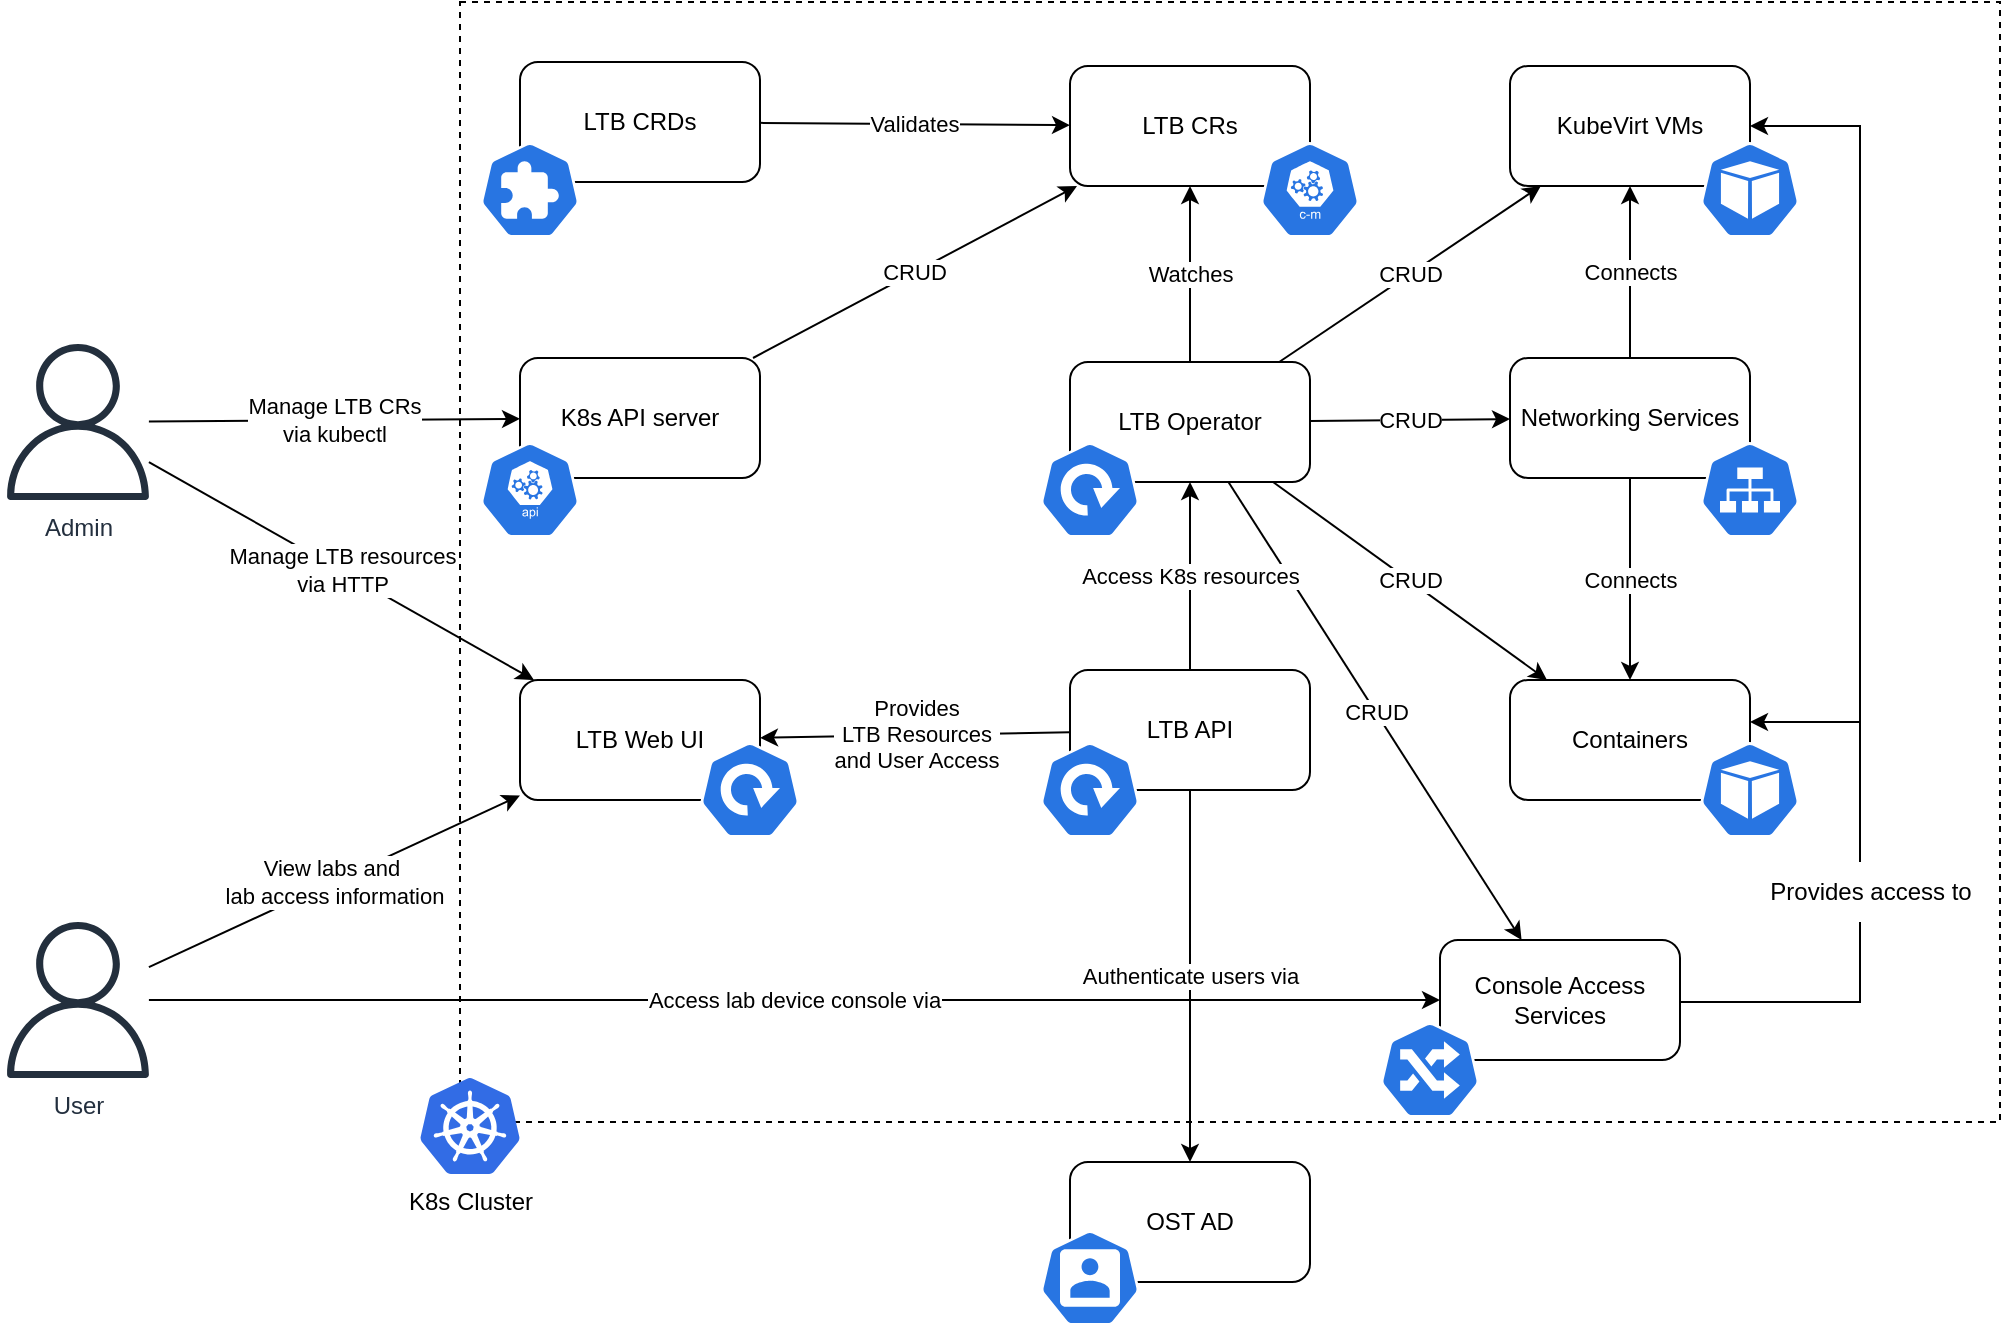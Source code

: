 <mxfile version="20.8.16" type="device"><diagram name="Overview" id="p_AVazn4bGqlAxzyQjqI"><mxGraphModel dx="1364" dy="983" grid="1" gridSize="10" guides="1" tooltips="1" connect="1" arrows="1" fold="1" page="1" pageScale="1" pageWidth="1169" pageHeight="827" math="0" shadow="0"><root><mxCell id="0"/><mxCell id="1" parent="0"/><mxCell id="beF6FAr4Yl2p9bSxsSvF-69" value="" style="rounded=0;whiteSpace=wrap;html=1;dashed=1;fillColor=none;connectable=0;allowArrows=0;container=1;collapsible=0;recursiveResize=0;dropTarget=0;" parent="1" vertex="1"><mxGeometry x="280" y="50" width="770" height="560" as="geometry"/></mxCell><mxCell id="beF6FAr4Yl2p9bSxsSvF-19" value="Manage LTB CRs&lt;br&gt;via kubectl" style="rounded=0;orthogonalLoop=1;jettySize=auto;html=1;" parent="1" source="beF6FAr4Yl2p9bSxsSvF-3" target="beF6FAr4Yl2p9bSxsSvF-14" edge="1"><mxGeometry relative="1" as="geometry"/></mxCell><mxCell id="beF6FAr4Yl2p9bSxsSvF-20" value="Manage LTB resources&lt;br&gt;via HTTP" style="rounded=0;orthogonalLoop=1;jettySize=auto;html=1;" parent="1" source="beF6FAr4Yl2p9bSxsSvF-3" target="beF6FAr4Yl2p9bSxsSvF-17" edge="1"><mxGeometry relative="1" as="geometry"/></mxCell><mxCell id="beF6FAr4Yl2p9bSxsSvF-3" value="Admin" style="sketch=0;outlineConnect=0;fontColor=#232F3E;gradientColor=none;fillColor=#232F3D;strokeColor=none;dashed=0;verticalLabelPosition=bottom;verticalAlign=top;align=center;html=1;fontSize=12;fontStyle=0;aspect=fixed;pointerEvents=1;shape=mxgraph.aws4.user;" parent="1" vertex="1"><mxGeometry x="50" y="221" width="78" height="78" as="geometry"/></mxCell><mxCell id="beF6FAr4Yl2p9bSxsSvF-18" value="View labs and&amp;nbsp;&lt;br&gt;lab access information" style="rounded=0;orthogonalLoop=1;jettySize=auto;html=1;" parent="1" source="beF6FAr4Yl2p9bSxsSvF-4" target="beF6FAr4Yl2p9bSxsSvF-17" edge="1"><mxGeometry relative="1" as="geometry"/></mxCell><mxCell id="beF6FAr4Yl2p9bSxsSvF-44" value="Access lab device console via" style="edgeStyle=orthogonalEdgeStyle;rounded=0;orthogonalLoop=1;jettySize=auto;html=1;" parent="1" source="beF6FAr4Yl2p9bSxsSvF-4" target="beF6FAr4Yl2p9bSxsSvF-34" edge="1"><mxGeometry relative="1" as="geometry"/></mxCell><mxCell id="beF6FAr4Yl2p9bSxsSvF-4" value="User" style="sketch=0;outlineConnect=0;fontColor=#232F3E;gradientColor=none;fillColor=#232F3D;strokeColor=none;dashed=0;verticalLabelPosition=bottom;verticalAlign=top;align=center;html=1;fontSize=12;fontStyle=0;aspect=fixed;pointerEvents=1;shape=mxgraph.aws4.user;" parent="1" vertex="1"><mxGeometry x="50" y="510" width="78" height="78" as="geometry"/></mxCell><mxCell id="beF6FAr4Yl2p9bSxsSvF-12" value="LTB CRs" style="rounded=1;whiteSpace=wrap;html=1;fillColor=default;" parent="1" vertex="1"><mxGeometry x="585" y="82" width="120" height="60" as="geometry"/></mxCell><mxCell id="beF6FAr4Yl2p9bSxsSvF-29" value="Validates" style="edgeStyle=none;rounded=0;orthogonalLoop=1;jettySize=auto;html=1;" parent="1" source="beF6FAr4Yl2p9bSxsSvF-13" target="beF6FAr4Yl2p9bSxsSvF-12" edge="1"><mxGeometry relative="1" as="geometry"/></mxCell><mxCell id="beF6FAr4Yl2p9bSxsSvF-13" value="LTB CRDs" style="rounded=1;whiteSpace=wrap;html=1;fillColor=default;" parent="1" vertex="1"><mxGeometry x="310" y="80" width="120" height="60" as="geometry"/></mxCell><mxCell id="beF6FAr4Yl2p9bSxsSvF-30" value="CRUD" style="edgeStyle=none;rounded=0;orthogonalLoop=1;jettySize=auto;html=1;" parent="1" source="beF6FAr4Yl2p9bSxsSvF-14" target="beF6FAr4Yl2p9bSxsSvF-12" edge="1"><mxGeometry relative="1" as="geometry"/></mxCell><mxCell id="beF6FAr4Yl2p9bSxsSvF-14" value="K8s API server" style="rounded=1;whiteSpace=wrap;html=1;fillColor=default;" parent="1" vertex="1"><mxGeometry x="310" y="228" width="120" height="60" as="geometry"/></mxCell><mxCell id="beF6FAr4Yl2p9bSxsSvF-31" value="Watches" style="edgeStyle=none;rounded=0;orthogonalLoop=1;jettySize=auto;html=1;" parent="1" source="beF6FAr4Yl2p9bSxsSvF-15" target="beF6FAr4Yl2p9bSxsSvF-12" edge="1"><mxGeometry relative="1" as="geometry"/></mxCell><mxCell id="beF6FAr4Yl2p9bSxsSvF-35" value="CRUD" style="edgeStyle=none;rounded=0;orthogonalLoop=1;jettySize=auto;html=1;" parent="1" source="beF6FAr4Yl2p9bSxsSvF-15" target="beF6FAr4Yl2p9bSxsSvF-33" edge="1"><mxGeometry relative="1" as="geometry"/></mxCell><mxCell id="beF6FAr4Yl2p9bSxsSvF-36" value="CRUD" style="edgeStyle=none;rounded=0;orthogonalLoop=1;jettySize=auto;html=1;" parent="1" source="beF6FAr4Yl2p9bSxsSvF-15" target="beF6FAr4Yl2p9bSxsSvF-32" edge="1"><mxGeometry relative="1" as="geometry"/></mxCell><mxCell id="beF6FAr4Yl2p9bSxsSvF-37" value="CRUD" style="edgeStyle=none;rounded=0;orthogonalLoop=1;jettySize=auto;html=1;" parent="1" source="beF6FAr4Yl2p9bSxsSvF-15" target="beF6FAr4Yl2p9bSxsSvF-34" edge="1"><mxGeometry relative="1" as="geometry"/></mxCell><mxCell id="beF6FAr4Yl2p9bSxsSvF-49" value="CRUD" style="rounded=0;orthogonalLoop=1;jettySize=auto;html=1;" parent="1" source="beF6FAr4Yl2p9bSxsSvF-15" target="beF6FAr4Yl2p9bSxsSvF-48" edge="1"><mxGeometry relative="1" as="geometry"/></mxCell><mxCell id="beF6FAr4Yl2p9bSxsSvF-15" value="LTB Operator" style="rounded=1;whiteSpace=wrap;html=1;fillColor=default;" parent="1" vertex="1"><mxGeometry x="585" y="230" width="120" height="60" as="geometry"/></mxCell><mxCell id="beF6FAr4Yl2p9bSxsSvF-39" value="Provides&lt;br&gt;LTB Resources&lt;br&gt;and User Access" style="edgeStyle=none;rounded=0;orthogonalLoop=1;jettySize=auto;html=1;" parent="1" source="beF6FAr4Yl2p9bSxsSvF-16" target="beF6FAr4Yl2p9bSxsSvF-17" edge="1"><mxGeometry relative="1" as="geometry"/></mxCell><mxCell id="beF6FAr4Yl2p9bSxsSvF-40" value="Access K8s resources" style="edgeStyle=none;rounded=0;orthogonalLoop=1;jettySize=auto;html=1;" parent="1" source="beF6FAr4Yl2p9bSxsSvF-16" target="beF6FAr4Yl2p9bSxsSvF-15" edge="1"><mxGeometry relative="1" as="geometry"/></mxCell><mxCell id="p78Au-ACPbnBkmHJaqhE-2" value="Authenticate users via" style="edgeStyle=orthogonalEdgeStyle;rounded=0;orthogonalLoop=1;jettySize=auto;html=1;" edge="1" parent="1" source="beF6FAr4Yl2p9bSxsSvF-16" target="p78Au-ACPbnBkmHJaqhE-1"><mxGeometry relative="1" as="geometry"/></mxCell><mxCell id="beF6FAr4Yl2p9bSxsSvF-16" value="LTB API" style="rounded=1;whiteSpace=wrap;html=1;fillColor=default;" parent="1" vertex="1"><mxGeometry x="585" y="384" width="120" height="60" as="geometry"/></mxCell><mxCell id="beF6FAr4Yl2p9bSxsSvF-17" value="LTB Web UI" style="rounded=1;whiteSpace=wrap;html=1;fillColor=default;" parent="1" vertex="1"><mxGeometry x="310" y="389" width="120" height="60" as="geometry"/></mxCell><mxCell id="beF6FAr4Yl2p9bSxsSvF-32" value="KubeVirt VMs" style="rounded=1;whiteSpace=wrap;html=1;fillColor=default;" parent="1" vertex="1"><mxGeometry x="805" y="82" width="120" height="60" as="geometry"/></mxCell><mxCell id="beF6FAr4Yl2p9bSxsSvF-33" value="Containers" style="rounded=1;whiteSpace=wrap;html=1;fillColor=default;" parent="1" vertex="1"><mxGeometry x="805" y="389" width="120" height="60" as="geometry"/></mxCell><mxCell id="beF6FAr4Yl2p9bSxsSvF-46" value="" style="edgeStyle=orthogonalEdgeStyle;rounded=0;orthogonalLoop=1;jettySize=auto;html=1;entryX=1;entryY=0.5;entryDx=0;entryDy=0;" parent="1" source="beF6FAr4Yl2p9bSxsSvF-34" target="beF6FAr4Yl2p9bSxsSvF-32" edge="1"><mxGeometry relative="1" as="geometry"><Array as="points"><mxPoint x="980" y="550"/><mxPoint x="980" y="112"/></Array></mxGeometry></mxCell><mxCell id="beF6FAr4Yl2p9bSxsSvF-34" value="Console Access Services" style="rounded=1;whiteSpace=wrap;html=1;fillColor=default;" parent="1" vertex="1"><mxGeometry x="770" y="519" width="120" height="60" as="geometry"/></mxCell><mxCell id="beF6FAr4Yl2p9bSxsSvF-42" value="K8s Cluster" style="sketch=0;aspect=fixed;html=1;points=[];align=center;image;fontSize=12;image=img/lib/mscae/Kubernetes.svg;fillColor=default;" parent="1" vertex="1"><mxGeometry x="260" y="588" width="50" height="48" as="geometry"/></mxCell><mxCell id="beF6FAr4Yl2p9bSxsSvF-54" value="Connects" style="edgeStyle=none;rounded=0;orthogonalLoop=1;jettySize=auto;html=1;" parent="1" source="beF6FAr4Yl2p9bSxsSvF-48" target="beF6FAr4Yl2p9bSxsSvF-33" edge="1"><mxGeometry relative="1" as="geometry"/></mxCell><mxCell id="beF6FAr4Yl2p9bSxsSvF-55" value="Connects" style="edgeStyle=none;rounded=0;orthogonalLoop=1;jettySize=auto;html=1;" parent="1" source="beF6FAr4Yl2p9bSxsSvF-48" target="beF6FAr4Yl2p9bSxsSvF-32" edge="1"><mxGeometry relative="1" as="geometry"/></mxCell><mxCell id="beF6FAr4Yl2p9bSxsSvF-48" value="Networking Services" style="rounded=1;whiteSpace=wrap;html=1;fillColor=default;" parent="1" vertex="1"><mxGeometry x="805" y="228" width="120" height="60" as="geometry"/></mxCell><mxCell id="beF6FAr4Yl2p9bSxsSvF-50" value="" style="edgeStyle=orthogonalEdgeStyle;rounded=0;orthogonalLoop=1;jettySize=auto;html=1;" parent="1" source="beF6FAr4Yl2p9bSxsSvF-34" target="beF6FAr4Yl2p9bSxsSvF-33" edge="1"><mxGeometry relative="1" as="geometry"><mxPoint x="935" y="560.053" as="sourcePoint"/><mxPoint x="935" y="122" as="targetPoint"/><Array as="points"><mxPoint x="980" y="550"/><mxPoint x="980" y="410"/></Array></mxGeometry></mxCell><mxCell id="beF6FAr4Yl2p9bSxsSvF-51" value="Provides access to" style="text;html=1;align=center;verticalAlign=middle;resizable=0;points=[];autosize=1;strokeColor=none;fillColor=default;connectable=0;allowArrows=0;" parent="1" vertex="1"><mxGeometry x="925" y="480" width="120" height="30" as="geometry"/></mxCell><mxCell id="beF6FAr4Yl2p9bSxsSvF-56" value="" style="sketch=0;html=1;dashed=0;whitespace=wrap;fillColor=#2875E2;strokeColor=#ffffff;points=[[0.005,0.63,0],[0.1,0.2,0],[0.9,0.2,0],[0.5,0,0],[0.995,0.63,0],[0.72,0.99,0],[0.5,1,0],[0.28,0.99,0]];verticalLabelPosition=bottom;align=center;verticalAlign=top;shape=mxgraph.kubernetes.icon;prIcon=api;rounded=0;" parent="1" vertex="1"><mxGeometry x="290" y="270" width="50" height="48" as="geometry"/></mxCell><mxCell id="beF6FAr4Yl2p9bSxsSvF-57" value="" style="sketch=0;html=1;dashed=0;whitespace=wrap;fillColor=#2875E2;strokeColor=#ffffff;points=[[0.005,0.63,0],[0.1,0.2,0],[0.9,0.2,0],[0.5,0,0],[0.995,0.63,0],[0.72,0.99,0],[0.5,1,0],[0.28,0.99,0]];verticalLabelPosition=bottom;align=center;verticalAlign=top;shape=mxgraph.kubernetes.icon;prIcon=deploy;rounded=0;" parent="1" vertex="1"><mxGeometry x="570" y="420" width="50" height="48" as="geometry"/></mxCell><mxCell id="beF6FAr4Yl2p9bSxsSvF-58" value="" style="sketch=0;html=1;dashed=0;whitespace=wrap;fillColor=#2875E2;strokeColor=#ffffff;points=[[0.005,0.63,0],[0.1,0.2,0],[0.9,0.2,0],[0.5,0,0],[0.995,0.63,0],[0.72,0.99,0],[0.5,1,0],[0.28,0.99,0]];verticalLabelPosition=bottom;align=center;verticalAlign=top;shape=mxgraph.kubernetes.icon;prIcon=crd;rounded=0;" parent="1" vertex="1"><mxGeometry x="290" y="120" width="50" height="48" as="geometry"/></mxCell><mxCell id="beF6FAr4Yl2p9bSxsSvF-59" value="" style="sketch=0;html=1;dashed=0;whitespace=wrap;fillColor=#2875E2;strokeColor=#ffffff;points=[[0.005,0.63,0],[0.1,0.2,0],[0.9,0.2,0],[0.5,0,0],[0.995,0.63,0],[0.72,0.99,0],[0.5,1,0],[0.28,0.99,0]];verticalLabelPosition=bottom;align=center;verticalAlign=top;shape=mxgraph.kubernetes.icon;prIcon=svc;rounded=0;" parent="1" vertex="1"><mxGeometry x="900" y="270" width="50" height="48" as="geometry"/></mxCell><mxCell id="beF6FAr4Yl2p9bSxsSvF-60" value="" style="sketch=0;html=1;dashed=0;whitespace=wrap;fillColor=#2875E2;strokeColor=#ffffff;points=[[0.005,0.63,0],[0.1,0.2,0],[0.9,0.2,0],[0.5,0,0],[0.995,0.63,0],[0.72,0.99,0],[0.5,1,0],[0.28,0.99,0]];verticalLabelPosition=bottom;align=center;verticalAlign=top;shape=mxgraph.kubernetes.icon;prIcon=pod;rounded=0;" parent="1" vertex="1"><mxGeometry x="900" y="120" width="50" height="48" as="geometry"/></mxCell><mxCell id="beF6FAr4Yl2p9bSxsSvF-63" value="" style="sketch=0;html=1;dashed=0;whitespace=wrap;fillColor=#2875E2;strokeColor=#ffffff;points=[[0.005,0.63,0],[0.1,0.2,0],[0.9,0.2,0],[0.5,0,0],[0.995,0.63,0],[0.72,0.99,0],[0.5,1,0],[0.28,0.99,0]];verticalLabelPosition=bottom;align=center;verticalAlign=top;shape=mxgraph.kubernetes.icon;prIcon=pod;rounded=0;" parent="1" vertex="1"><mxGeometry x="900" y="420" width="50" height="48" as="geometry"/></mxCell><mxCell id="beF6FAr4Yl2p9bSxsSvF-64" value="" style="sketch=0;html=1;dashed=0;whitespace=wrap;fillColor=#2875E2;strokeColor=#ffffff;points=[[0.005,0.63,0],[0.1,0.2,0],[0.9,0.2,0],[0.5,0,0],[0.995,0.63,0],[0.72,0.99,0],[0.5,1,0],[0.28,0.99,0]];verticalLabelPosition=bottom;align=center;verticalAlign=top;shape=mxgraph.kubernetes.icon;prIcon=deploy;rounded=0;" parent="1" vertex="1"><mxGeometry x="400" y="420" width="50" height="48" as="geometry"/></mxCell><mxCell id="beF6FAr4Yl2p9bSxsSvF-66" value="" style="sketch=0;html=1;dashed=0;whitespace=wrap;fillColor=#2875E2;strokeColor=#ffffff;points=[[0.005,0.63,0],[0.1,0.2,0],[0.9,0.2,0],[0.5,0,0],[0.995,0.63,0],[0.72,0.99,0],[0.5,1,0],[0.28,0.99,0]];verticalLabelPosition=bottom;align=center;verticalAlign=top;shape=mxgraph.kubernetes.icon;prIcon=deploy;rounded=0;" parent="1" vertex="1"><mxGeometry x="570" y="270" width="50" height="48" as="geometry"/></mxCell><mxCell id="beF6FAr4Yl2p9bSxsSvF-67" value="" style="sketch=0;html=1;dashed=0;whitespace=wrap;fillColor=#2875E2;strokeColor=#ffffff;points=[[0.005,0.63,0],[0.1,0.2,0],[0.9,0.2,0],[0.5,0,0],[0.995,0.63,0],[0.72,0.99,0],[0.5,1,0],[0.28,0.99,0]];verticalLabelPosition=bottom;align=center;verticalAlign=top;shape=mxgraph.kubernetes.icon;prIcon=ing;rounded=0;" parent="1" vertex="1"><mxGeometry x="740" y="560" width="50" height="48" as="geometry"/></mxCell><mxCell id="beF6FAr4Yl2p9bSxsSvF-72" value="" style="sketch=0;html=1;dashed=0;whitespace=wrap;fillColor=#2875E2;strokeColor=#ffffff;points=[[0.005,0.63,0],[0.1,0.2,0],[0.9,0.2,0],[0.5,0,0],[0.995,0.63,0],[0.72,0.99,0],[0.5,1,0],[0.28,0.99,0]];verticalLabelPosition=bottom;align=center;verticalAlign=top;shape=mxgraph.kubernetes.icon;prIcon=c_m;rounded=0;" parent="1" vertex="1"><mxGeometry x="680" y="120" width="50" height="48" as="geometry"/></mxCell><mxCell id="p78Au-ACPbnBkmHJaqhE-3" value="" style="group" vertex="1" connectable="0" parent="1"><mxGeometry x="570" y="630" width="135" height="82" as="geometry"/></mxCell><mxCell id="p78Au-ACPbnBkmHJaqhE-1" value="OST AD" style="rounded=1;whiteSpace=wrap;html=1;" vertex="1" parent="p78Au-ACPbnBkmHJaqhE-3"><mxGeometry x="15" width="120" height="60" as="geometry"/></mxCell><mxCell id="beF6FAr4Yl2p9bSxsSvF-70" value="" style="sketch=0;html=1;dashed=0;whitespace=wrap;fillColor=#2875E2;strokeColor=#ffffff;points=[[0.005,0.63,0],[0.1,0.2,0],[0.9,0.2,0],[0.5,0,0],[0.995,0.63,0],[0.72,0.99,0],[0.5,1,0],[0.28,0.99,0]];verticalLabelPosition=bottom;align=center;verticalAlign=top;shape=mxgraph.kubernetes.icon;prIcon=user;rounded=0;" parent="p78Au-ACPbnBkmHJaqhE-3" vertex="1"><mxGeometry y="34" width="50" height="48" as="geometry"/></mxCell></root></mxGraphModel></diagram></mxfile>
